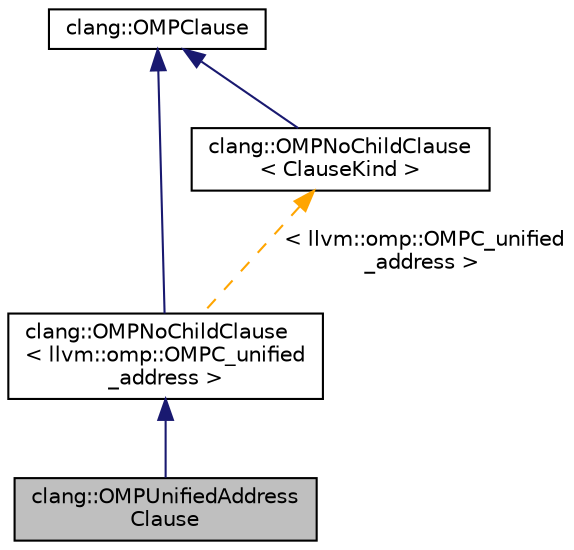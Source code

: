 digraph "clang::OMPUnifiedAddressClause"
{
 // LATEX_PDF_SIZE
  bgcolor="transparent";
  edge [fontname="Helvetica",fontsize="10",labelfontname="Helvetica",labelfontsize="10"];
  node [fontname="Helvetica",fontsize="10",shape=record];
  Node1 [label="clang::OMPUnifiedAddress\lClause",height=0.2,width=0.4,color="black", fillcolor="grey75", style="filled", fontcolor="black",tooltip="This represents 'unified_address' clause in the '#pragma omp requires' directive."];
  Node2 -> Node1 [dir="back",color="midnightblue",fontsize="10",style="solid",fontname="Helvetica"];
  Node2 [label="clang::OMPNoChildClause\l\< llvm::omp::OMPC_unified\l_address \>",height=0.2,width=0.4,color="black",URL="$structclang_1_1OMPNoChildClause.html",tooltip=" "];
  Node3 -> Node2 [dir="back",color="midnightblue",fontsize="10",style="solid",fontname="Helvetica"];
  Node3 [label="clang::OMPClause",height=0.2,width=0.4,color="black",URL="$classclang_1_1OMPClause.html",tooltip="This is a basic class for representing single OpenMP clause."];
  Node4 -> Node2 [dir="back",color="orange",fontsize="10",style="dashed",label=" \< llvm::omp::OMPC_unified\l_address \>" ,fontname="Helvetica"];
  Node4 [label="clang::OMPNoChildClause\l\< ClauseKind \>",height=0.2,width=0.4,color="black",URL="$structclang_1_1OMPNoChildClause.html",tooltip=" "];
  Node3 -> Node4 [dir="back",color="midnightblue",fontsize="10",style="solid",fontname="Helvetica"];
}
